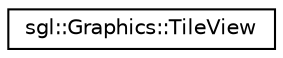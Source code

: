 digraph "Graphical Class Hierarchy"
{
 // INTERACTIVE_SVG=YES
 // LATEX_PDF_SIZE
  edge [fontname="Helvetica",fontsize="10",labelfontname="Helvetica",labelfontsize="10"];
  node [fontname="Helvetica",fontsize="10",shape=record];
  rankdir="LR";
  Node0 [label="sgl::Graphics::TileView",height=0.2,width=0.4,color="black", fillcolor="white", style="filled",URL="$d2/d2a/classsgl_1_1Graphics_1_1TileView.html",tooltip="Wrapper around sf::View to manipule views using tiles coordinates."];
}
